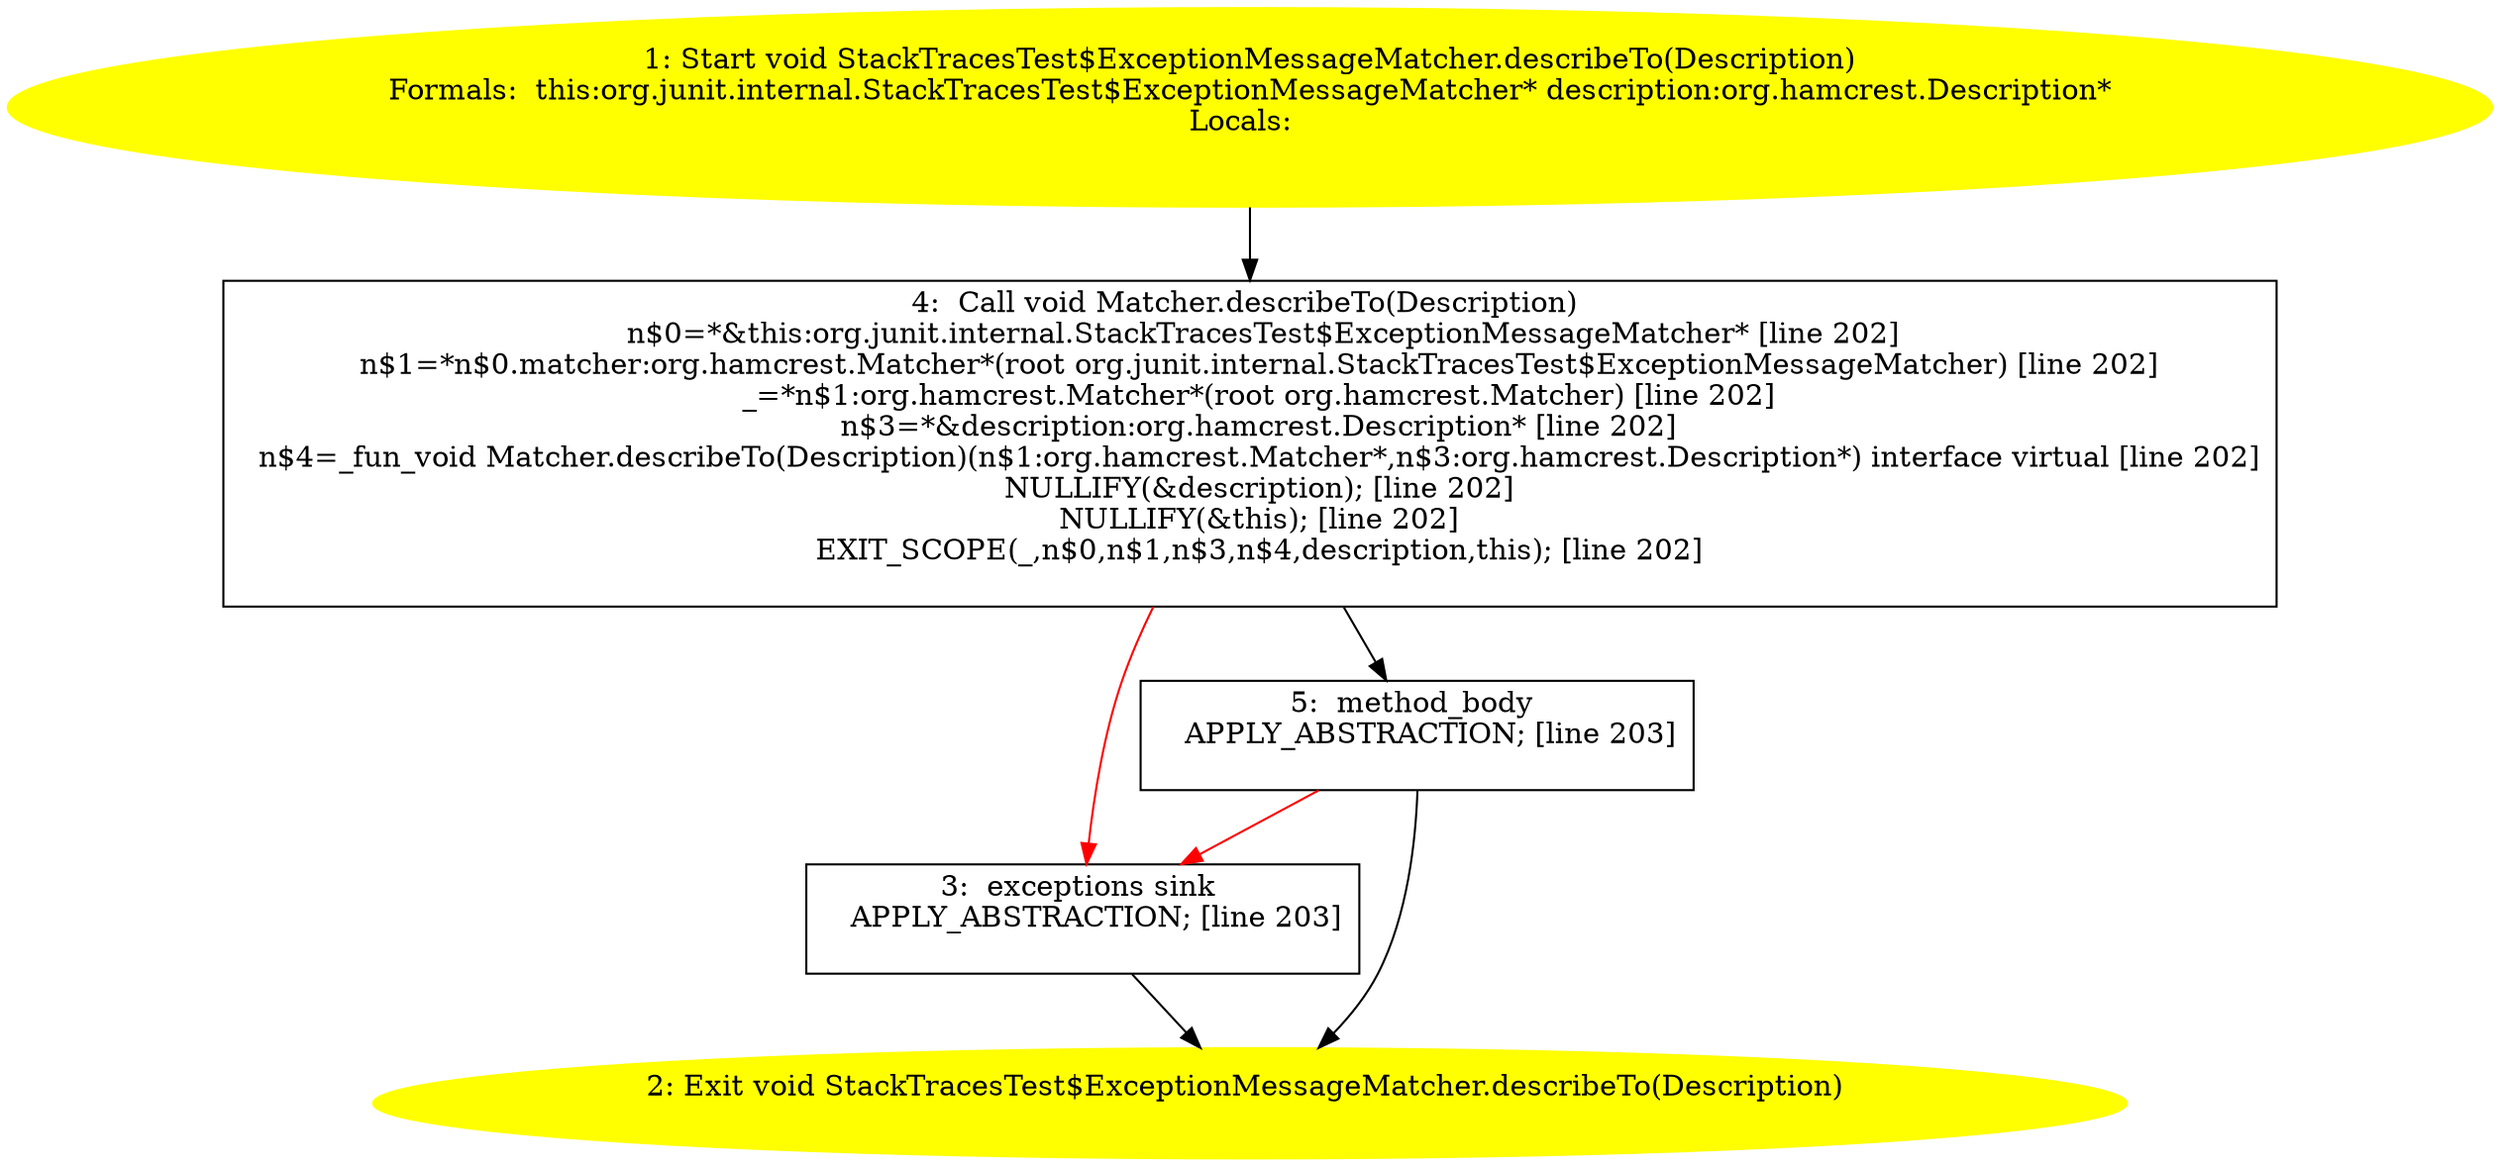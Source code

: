 /* @generated */
digraph cfg {
"org.junit.internal.StackTracesTest$ExceptionMessageMatcher.describeTo(org.hamcrest.Description):void.d485c8f598cd79ecf0e65b8a1f08d135_1" [label="1: Start void StackTracesTest$ExceptionMessageMatcher.describeTo(Description)\nFormals:  this:org.junit.internal.StackTracesTest$ExceptionMessageMatcher* description:org.hamcrest.Description*\nLocals:  \n  " color=yellow style=filled]
	

	 "org.junit.internal.StackTracesTest$ExceptionMessageMatcher.describeTo(org.hamcrest.Description):void.d485c8f598cd79ecf0e65b8a1f08d135_1" -> "org.junit.internal.StackTracesTest$ExceptionMessageMatcher.describeTo(org.hamcrest.Description):void.d485c8f598cd79ecf0e65b8a1f08d135_4" ;
"org.junit.internal.StackTracesTest$ExceptionMessageMatcher.describeTo(org.hamcrest.Description):void.d485c8f598cd79ecf0e65b8a1f08d135_2" [label="2: Exit void StackTracesTest$ExceptionMessageMatcher.describeTo(Description) \n  " color=yellow style=filled]
	

"org.junit.internal.StackTracesTest$ExceptionMessageMatcher.describeTo(org.hamcrest.Description):void.d485c8f598cd79ecf0e65b8a1f08d135_3" [label="3:  exceptions sink \n   APPLY_ABSTRACTION; [line 203]\n " shape="box"]
	

	 "org.junit.internal.StackTracesTest$ExceptionMessageMatcher.describeTo(org.hamcrest.Description):void.d485c8f598cd79ecf0e65b8a1f08d135_3" -> "org.junit.internal.StackTracesTest$ExceptionMessageMatcher.describeTo(org.hamcrest.Description):void.d485c8f598cd79ecf0e65b8a1f08d135_2" ;
"org.junit.internal.StackTracesTest$ExceptionMessageMatcher.describeTo(org.hamcrest.Description):void.d485c8f598cd79ecf0e65b8a1f08d135_4" [label="4:  Call void Matcher.describeTo(Description) \n   n$0=*&this:org.junit.internal.StackTracesTest$ExceptionMessageMatcher* [line 202]\n  n$1=*n$0.matcher:org.hamcrest.Matcher*(root org.junit.internal.StackTracesTest$ExceptionMessageMatcher) [line 202]\n  _=*n$1:org.hamcrest.Matcher*(root org.hamcrest.Matcher) [line 202]\n  n$3=*&description:org.hamcrest.Description* [line 202]\n  n$4=_fun_void Matcher.describeTo(Description)(n$1:org.hamcrest.Matcher*,n$3:org.hamcrest.Description*) interface virtual [line 202]\n  NULLIFY(&description); [line 202]\n  NULLIFY(&this); [line 202]\n  EXIT_SCOPE(_,n$0,n$1,n$3,n$4,description,this); [line 202]\n " shape="box"]
	

	 "org.junit.internal.StackTracesTest$ExceptionMessageMatcher.describeTo(org.hamcrest.Description):void.d485c8f598cd79ecf0e65b8a1f08d135_4" -> "org.junit.internal.StackTracesTest$ExceptionMessageMatcher.describeTo(org.hamcrest.Description):void.d485c8f598cd79ecf0e65b8a1f08d135_5" ;
	 "org.junit.internal.StackTracesTest$ExceptionMessageMatcher.describeTo(org.hamcrest.Description):void.d485c8f598cd79ecf0e65b8a1f08d135_4" -> "org.junit.internal.StackTracesTest$ExceptionMessageMatcher.describeTo(org.hamcrest.Description):void.d485c8f598cd79ecf0e65b8a1f08d135_3" [color="red" ];
"org.junit.internal.StackTracesTest$ExceptionMessageMatcher.describeTo(org.hamcrest.Description):void.d485c8f598cd79ecf0e65b8a1f08d135_5" [label="5:  method_body \n   APPLY_ABSTRACTION; [line 203]\n " shape="box"]
	

	 "org.junit.internal.StackTracesTest$ExceptionMessageMatcher.describeTo(org.hamcrest.Description):void.d485c8f598cd79ecf0e65b8a1f08d135_5" -> "org.junit.internal.StackTracesTest$ExceptionMessageMatcher.describeTo(org.hamcrest.Description):void.d485c8f598cd79ecf0e65b8a1f08d135_2" ;
	 "org.junit.internal.StackTracesTest$ExceptionMessageMatcher.describeTo(org.hamcrest.Description):void.d485c8f598cd79ecf0e65b8a1f08d135_5" -> "org.junit.internal.StackTracesTest$ExceptionMessageMatcher.describeTo(org.hamcrest.Description):void.d485c8f598cd79ecf0e65b8a1f08d135_3" [color="red" ];
}
